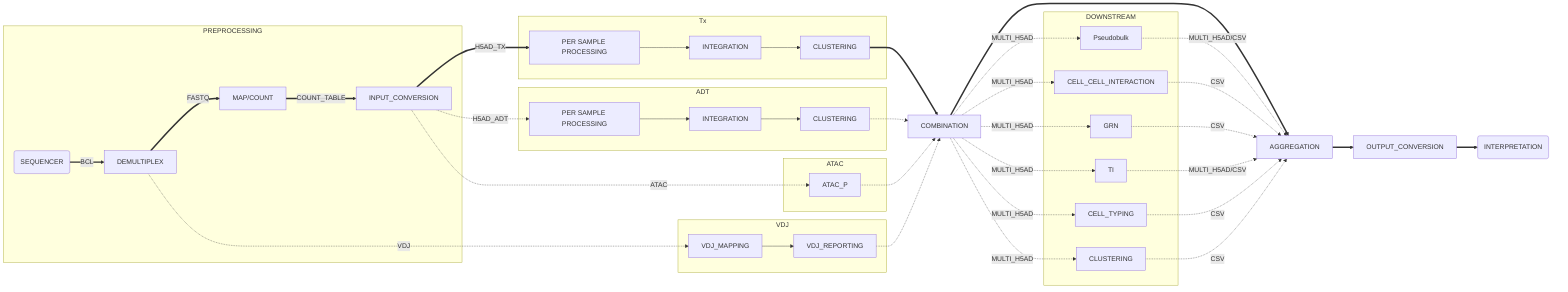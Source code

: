 flowchart LR
    SEQUENCER(SEQUENCER)
    DEMULTIPLEX[DEMULTIPLEX]
    COUNT[MAP/COUNT]
    H5AD_CONVERSION[INPUT_CONVERSION]
    PERSAMPLE[PER SAMPLE PROCESSING]
    PERSAMPLE_ADT[PER SAMPLE PROCESSING]
    INTEGRATION_TX[INTEGRATION]
    INTEGRATION_ADT[INTEGRATION]
    INTEGRATION_MULTI_OME[COMBINATION]
    CLUSTERING_TX[CLUSTERING]
    CLUSTERING_ADT[CLUSTERING]
    DOWNSTREAM[DOWNSTREAM PROCESSING]
    INTERPRETATION(INTERPRETATION)
    AGGREGATION
    CONVERSION[OUTPUT_CONVERSION]
    ATAC

    subgraph PREPROCESSING
    SEQUENCER ==> |BCL| DEMULTIPLEX ==> |FASTQ| COUNT ==> |COUNT_TABLE| H5AD_CONVERSION
    end

    subgraph ATAC
    H5AD_CONVERSION -.-> |ATAC| ATAC_P
    end

    subgraph VDJ
    DEMULTIPLEX -.-> |VDJ| VDJ_MAPPING
    VDJ_MAPPING --> VDJ_REPORTING
    end

    subgraph Tx
    H5AD_CONVERSION ==> |H5AD_TX| PERSAMPLE 
    PERSAMPLE --> INTEGRATION_TX 
    INTEGRATION_TX --> CLUSTERING_TX
    end

    subgraph ADT
    H5AD_CONVERSION -.-> |H5AD_ADT| PERSAMPLE_ADT
    PERSAMPLE_ADT --> INTEGRATION_ADT
    INTEGRATION_ADT --> CLUSTERING_ADT
    end

    CLUSTERING_TX ==> INTEGRATION_MULTI_OME
    CLUSTERING_ADT -.-> INTEGRATION_MULTI_OME
    ATAC_P -.->  INTEGRATION_MULTI_OME
    VDJ_REPORTING -.-> INTEGRATION_MULTI_OME


    INTEGRATION_MULTI_OME -.-> |MULTI_H5AD| DE
    INTEGRATION_MULTI_OME -.-> |MULTI_H5AD| CELL_CELL_INTERACTION
    INTEGRATION_MULTI_OME -.-> |MULTI_H5AD| GRN
    INTEGRATION_MULTI_OME -.-> |MULTI_H5AD| TI
    INTEGRATION_MULTI_OME -.-> |MULTI_H5AD| CELL_TYPING
    INTEGRATION_MULTI_OME -.-> |MULTI_H5AD| CLUSTERING

    subgraph DOWNSTREAM
        DE[Pseudobulk]
        CELL_CELL_INTERACTION
        GRN
        TI
        CELL_TYPING
        CLUSTERING
    end


    INTEGRATION_MULTI_OME ==> AGGREGATION

    DE[Pseudobulk] -.-> |MULTI_H5AD/CSV| AGGREGATION
    CELL_CELL_INTERACTION -.-> |CSV| AGGREGATION
    GRN -.-> |CSV| AGGREGATION
    TI -.-> |MULTI_H5AD/CSV| AGGREGATION
    CELL_TYPING -.-> |CSV| AGGREGATION
    CLUSTERING -.-> |CSV| AGGREGATION


    AGGREGATION ==> CONVERSION

    CONVERSION ==> INTERPRETATION